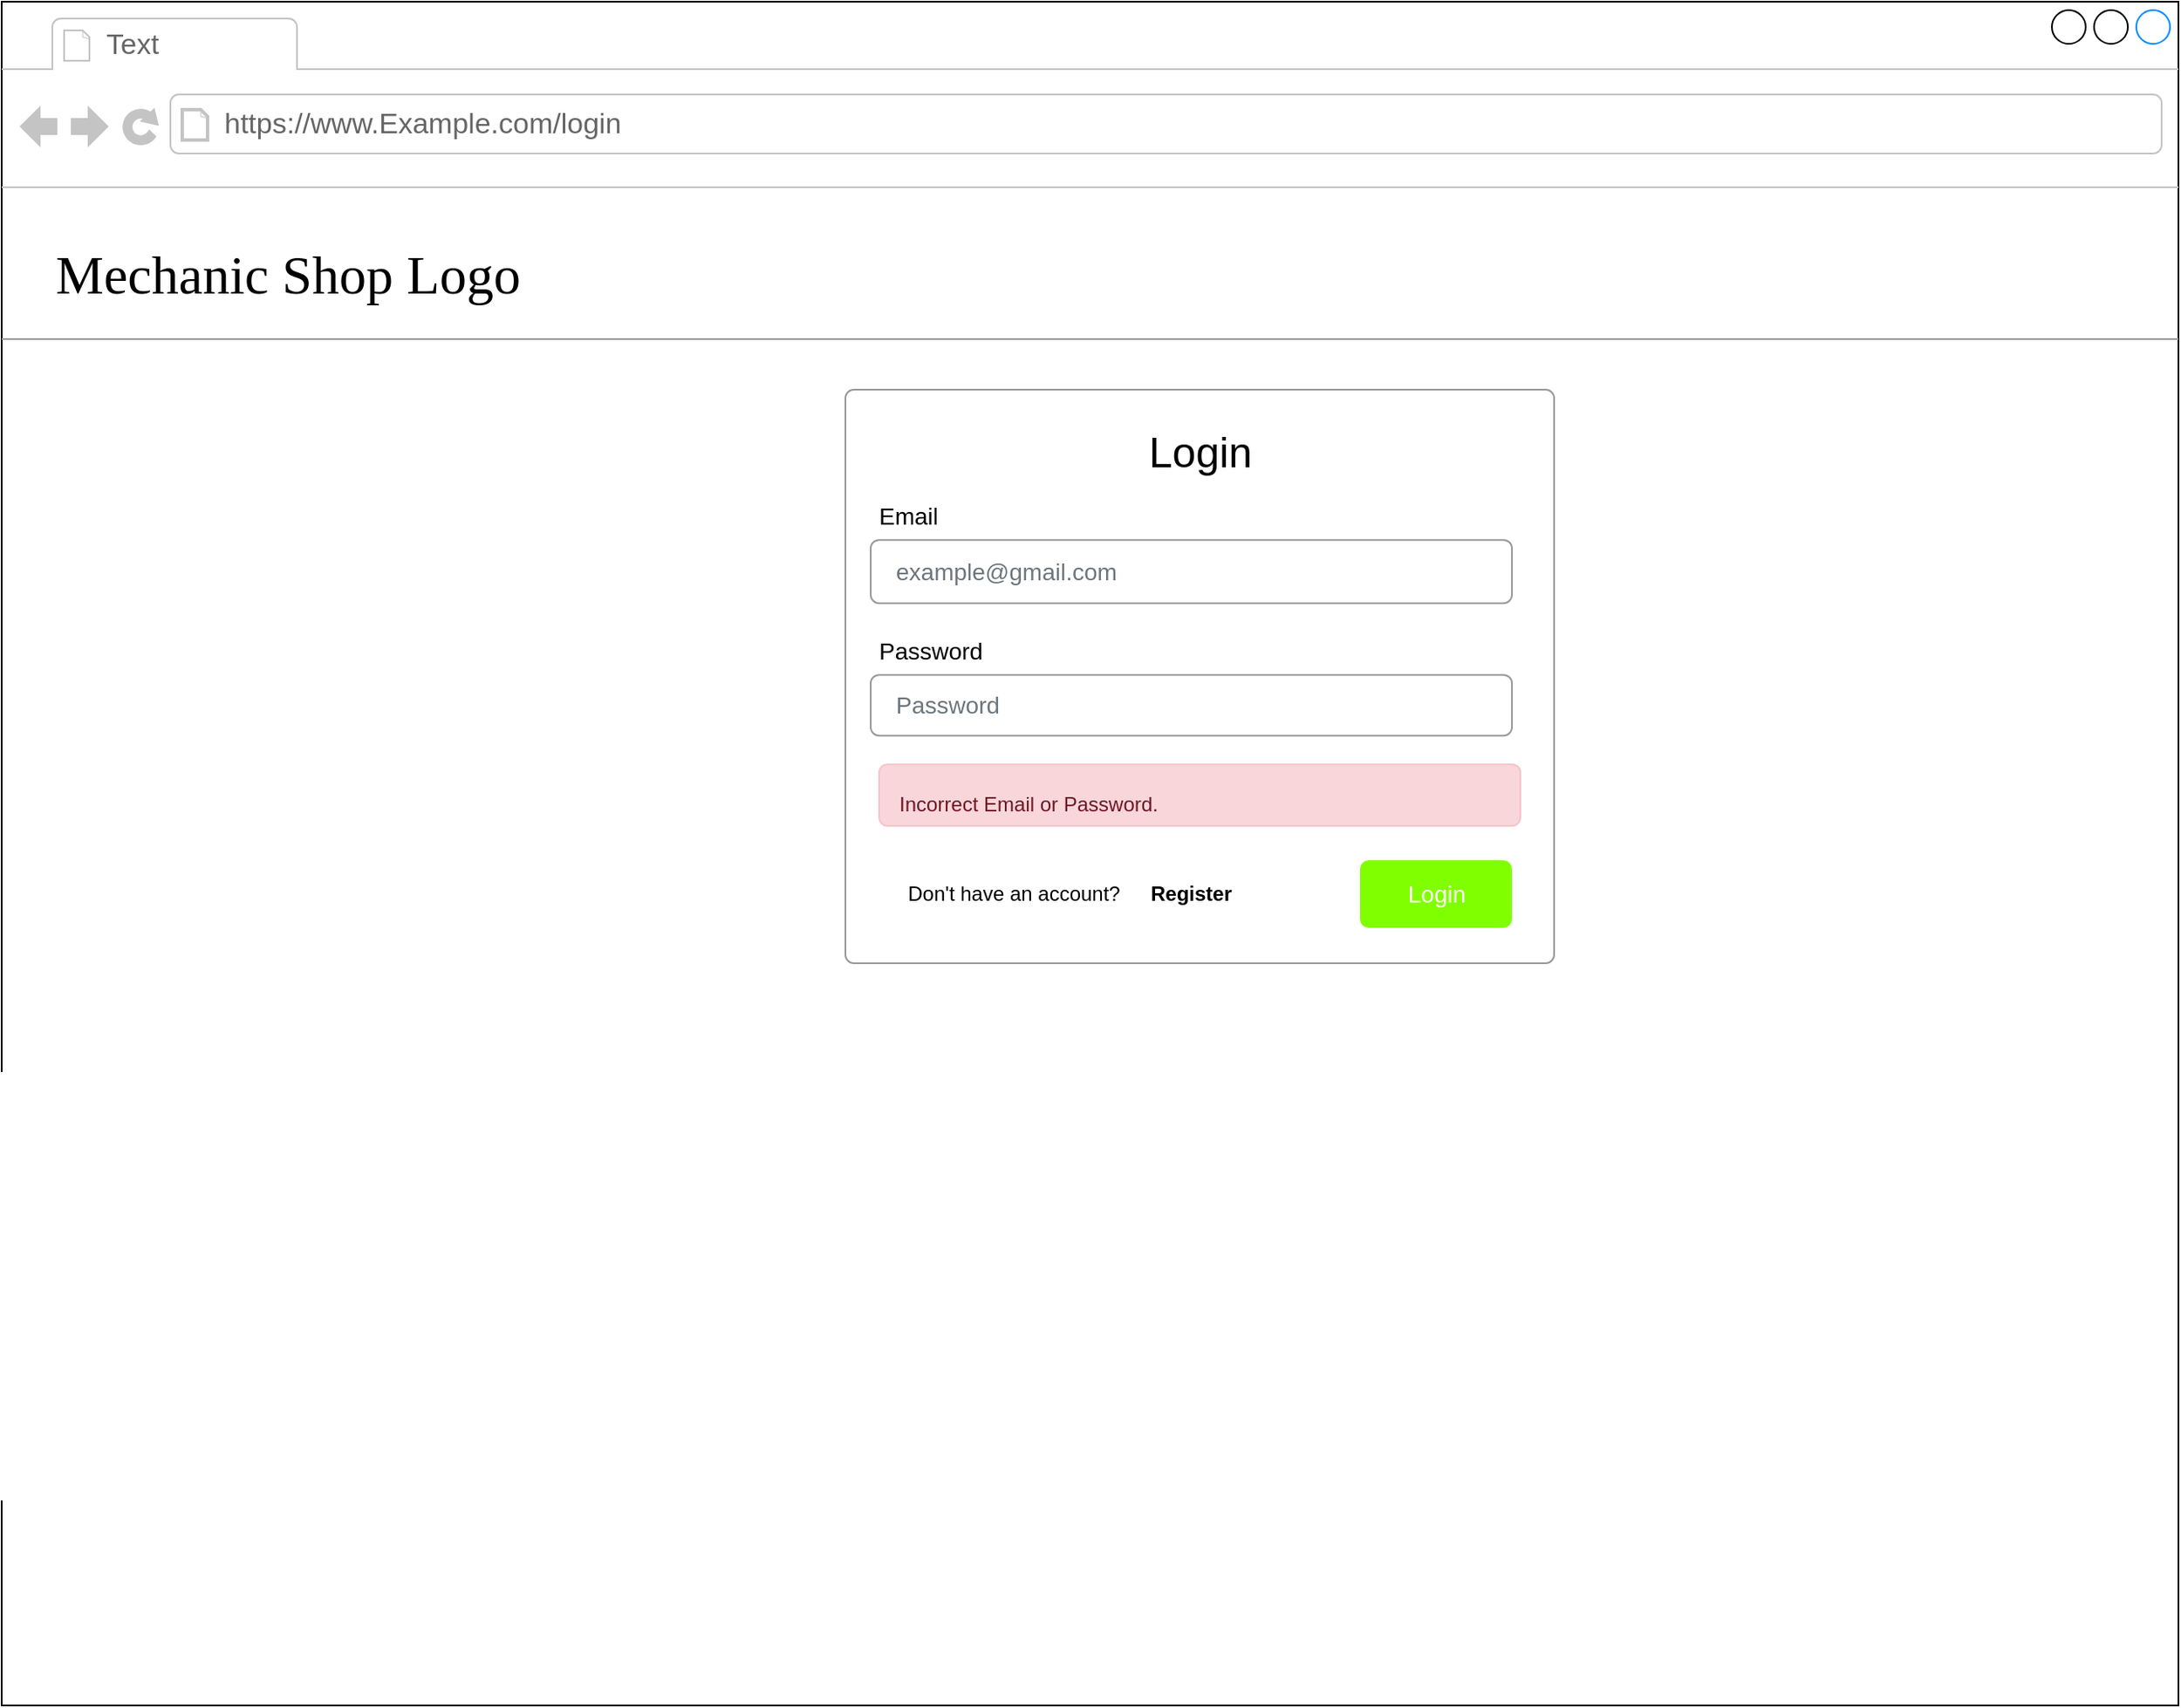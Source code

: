 <mxfile version="20.2.3" type="device"><diagram id="AKhVdlpeZ4rU74z41cKD" name="Page-1"><mxGraphModel dx="1230" dy="947" grid="1" gridSize="10" guides="1" tooltips="1" connect="1" arrows="1" fold="1" page="1" pageScale="1" pageWidth="850" pageHeight="1100" math="0" shadow="0"><root><mxCell id="0"/><mxCell id="1" parent="0"/><mxCell id="D5iM0X9zBDPRsC4shFqq-1" value="" style="strokeWidth=1;shadow=0;dashed=0;align=left;html=1;shape=mxgraph.mockup.containers.browserWindow;rSize=0;mainText=,;recursiveResize=0;rounded=0;labelBackgroundColor=none;fontFamily=Verdana;fontSize=12;deletable=0;movable=0;" parent="1" vertex="1"><mxGeometry x="70" y="60" width="1290" height="1010" as="geometry"/></mxCell><mxCell id="D5iM0X9zBDPRsC4shFqq-2" value="Text" style="strokeWidth=1;shadow=0;dashed=0;align=center;html=1;shape=mxgraph.mockup.containers.anchor;fontSize=17;fontColor=#666666;align=left;" parent="D5iM0X9zBDPRsC4shFqq-1" vertex="1"><mxGeometry x="60" y="12" width="150" height="28" as="geometry"/></mxCell><mxCell id="D5iM0X9zBDPRsC4shFqq-3" value="https://www.Example.com/login" style="strokeWidth=1;shadow=0;dashed=0;align=center;html=1;shape=mxgraph.mockup.containers.anchor;rSize=0;fontSize=17;fontColor=#666666;align=left;" parent="D5iM0X9zBDPRsC4shFqq-1" vertex="1"><mxGeometry x="130" y="60" width="300" height="26" as="geometry"/></mxCell><mxCell id="D5iM0X9zBDPRsC4shFqq-4" value="&lt;font style=&quot;font-size: 32px;&quot;&gt;Mechanic Shop Logo&lt;/font&gt;" style="text;html=1;points=[];align=left;verticalAlign=top;spacingTop=-4;fontSize=30;fontFamily=Verdana" parent="D5iM0X9zBDPRsC4shFqq-1" vertex="1"><mxGeometry x="30" y="140" width="340" height="50" as="geometry"/></mxCell><mxCell id="D5iM0X9zBDPRsC4shFqq-5" value="" style="verticalLabelPosition=bottom;shadow=0;dashed=0;align=center;html=1;verticalAlign=top;strokeWidth=1;shape=mxgraph.mockup.markup.line;strokeColor=#999999;rounded=0;labelBackgroundColor=none;fillColor=#ffffff;fontFamily=Verdana;fontSize=12;fontColor=#000000;" parent="D5iM0X9zBDPRsC4shFqq-1" vertex="1"><mxGeometry y="190" width="1290" height="20" as="geometry"/></mxCell><mxCell id="D5iM0X9zBDPRsC4shFqq-6" value="" style="html=1;shadow=0;dashed=0;shape=mxgraph.bootstrap.rrect;rSize=5;fillColor=#ffffff;strokeColor=#999999;" parent="D5iM0X9zBDPRsC4shFqq-1" vertex="1"><mxGeometry x="500" y="230" width="420" height="340" as="geometry"/></mxCell><mxCell id="D5iM0X9zBDPRsC4shFqq-16" value="example@gmail.com" style="html=1;shadow=0;dashed=0;shape=mxgraph.bootstrap.rrect;rSize=5;fillColor=none;strokeColor=#999999;align=left;spacing=15;fontSize=14;fontColor=#6C767D;" parent="D5iM0X9zBDPRsC4shFqq-1" vertex="1"><mxGeometry x="515" y="319.07" width="380" height="37.5" as="geometry"/></mxCell><mxCell id="D5iM0X9zBDPRsC4shFqq-15" value="Email" style="fillColor=none;strokeColor=none;align=left;spacing=20;fontSize=14;" parent="D5iM0X9zBDPRsC4shFqq-1" vertex="1"><mxGeometry x="500" y="289.072" width="220" height="30.0" as="geometry"/></mxCell><mxCell id="D5iM0X9zBDPRsC4shFqq-12" value="&lt;font style=&quot;font-size: 25px;&quot;&gt;Login&lt;/font&gt;" style="text;html=1;strokeColor=none;fillColor=none;align=center;verticalAlign=middle;whiteSpace=wrap;rounded=0;" parent="D5iM0X9zBDPRsC4shFqq-1" vertex="1"><mxGeometry x="637.5" y="250.0" width="145" height="31.395" as="geometry"/></mxCell><mxCell id="D5iM0X9zBDPRsC4shFqq-17" value="Password" style="fillColor=none;strokeColor=none;align=left;spacing=20;fontSize=14;" parent="D5iM0X9zBDPRsC4shFqq-1" vertex="1"><mxGeometry x="500" y="369.072" width="220" height="30.0" as="geometry"/></mxCell><mxCell id="D5iM0X9zBDPRsC4shFqq-18" value="Password" style="html=1;shadow=0;dashed=0;shape=mxgraph.bootstrap.rrect;rSize=5;fillColor=none;strokeColor=#999999;align=left;spacing=15;fontSize=14;fontColor=#6C767D;" parent="D5iM0X9zBDPRsC4shFqq-1" vertex="1"><mxGeometry x="515" y="399.07" width="380" height="36" as="geometry"/></mxCell><mxCell id="D5iM0X9zBDPRsC4shFqq-21" value="&lt;font style=&quot;font-size: 12px; line-height: 1.2;&quot;&gt;Incorrect Email or Password.&lt;/font&gt;" style="html=1;shadow=0;dashed=0;shape=mxgraph.bootstrap.rrect;rSize=5;strokeColor=#F4C5CB;strokeWidth=1;fillColor=#F8D6DA;fontColor=#711623;whiteSpace=wrap;align=left;verticalAlign=middle;spacingLeft=10;fontSize=25;" parent="D5iM0X9zBDPRsC4shFqq-1" vertex="1"><mxGeometry x="520" y="452.07" width="380" height="36.51" as="geometry"/></mxCell><mxCell id="D5iM0X9zBDPRsC4shFqq-22" value="Don't have an account?" style="text;html=1;strokeColor=none;fillColor=none;align=center;verticalAlign=middle;whiteSpace=wrap;rounded=0;" parent="D5iM0X9zBDPRsC4shFqq-1" vertex="1"><mxGeometry x="515" y="519.067" width="170" height="19.014" as="geometry"/></mxCell><mxCell id="D5iM0X9zBDPRsC4shFqq-23" value="&lt;b&gt;Register&lt;/b&gt;" style="text;html=1;strokeColor=none;fillColor=none;align=center;verticalAlign=middle;whiteSpace=wrap;rounded=0;" parent="D5iM0X9zBDPRsC4shFqq-1" vertex="1"><mxGeometry x="675" y="519.067" width="60" height="19.014" as="geometry"/></mxCell><mxCell id="D5iM0X9zBDPRsC4shFqq-11" value="Login" style="html=1;shadow=0;dashed=0;shape=mxgraph.bootstrap.rrect;rSize=5;fillColor=#80FF00;strokeColor=none;align=center;fontSize=14;fontColor=#FFFFFF;" parent="D5iM0X9zBDPRsC4shFqq-1" vertex="1"><mxGeometry width="90" height="40" relative="1" as="geometry"><mxPoint x="805" y="509" as="offset"/></mxGeometry></mxCell></root></mxGraphModel></diagram></mxfile>